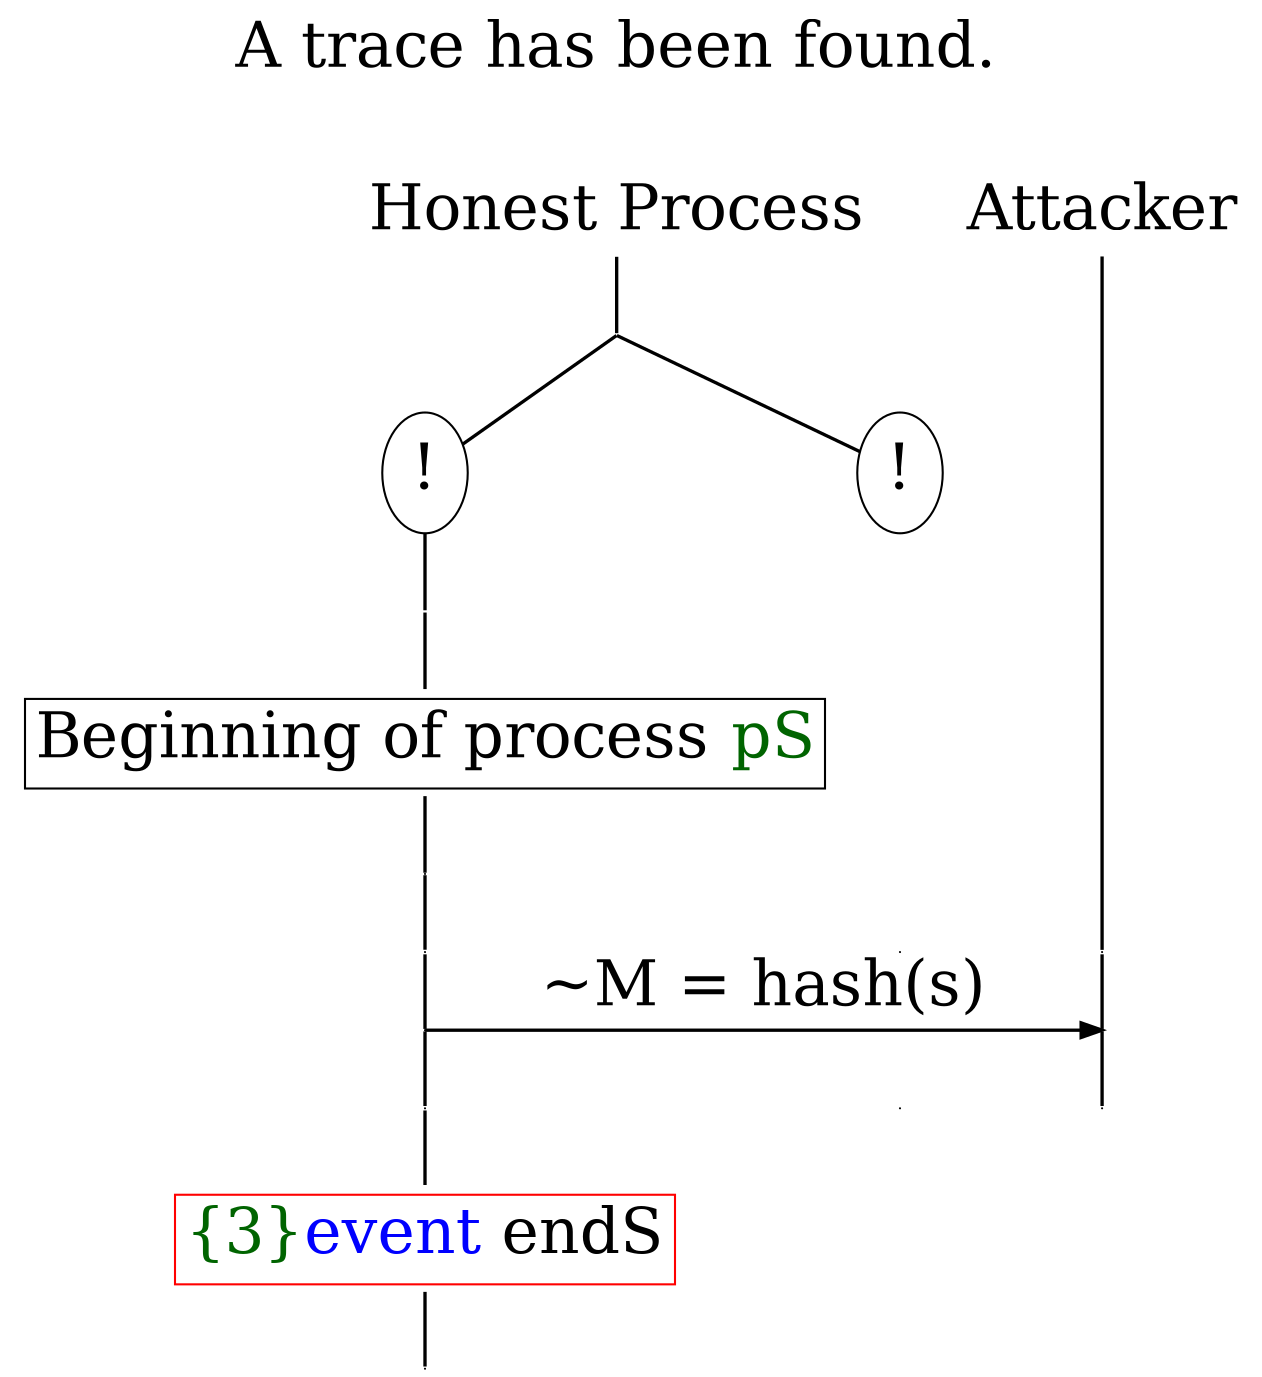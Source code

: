 digraph {
graph [ordering = out]
edge [arrowhead = none, penwidth = 1.6, fontsize = 30]
node [shape = point, width = 0, height = 0, fontsize = 30]
Trace [label = <A trace has been found.<br/>
>, shape = plaintext]
P0__0 [label = "Honest Process", shape = plaintext]
P__0 [label = "Attacker", shape = plaintext]
Trace -> P0__0 [label = "", style = invisible, weight = 100]{rank = same; P0__0 P__0}
P0__0 -> P0__1 [label = <>, weight = 100]
/*RPar */
P0__1 -> P0_1__1 [label = <>]
P0__1 -> P0_0__1 [label = <>]
P0__1 [label = "", fixedsize = false, width = 0, height = 0, shape = none]
{rank = same; P0_0__1 P0_1__1}
P0_0__1 [label = "!", shape = ellipse]
P0_1__1 [label = "!", shape = ellipse]
P0_1_0__1 [label = "", fixedsize = false, width = 0, height = 0, shape = none]
P0_1__1 -> P0_1_0__1 [label = <>, weight = 100]
P0_1_0__1 -> P0_1_0__2 [label = <>, weight = 100]
P0_1_0__2 [shape = plaintext, label = <<TABLE BORDER="0" CELLBORDER="1" CELLSPACING="0" CELLPADDING="4"> <TR><TD>Beginning of process <FONT COLOR="darkgreen">pS</FONT></TD></TR></TABLE>>]
P0_1_0__2 -> P0_1_0__3 [label = <>, weight = 100]
P0_1_0__3 -> P0_1_0__4 [label = <>, weight = 100]
P0_0__2 [label = "", style = invisible]
P0_0__1 -> P0_0__2 [label = <>, weight = 100, style = invisible]
P__0 -> P__1 [label = <>, weight = 100]
{rank = same; P__1 P0_0__2 P0_1_0__4}
P0_1_0__4 -> P0_1_0__5 [label = <>, weight = 100]
P__1 -> P__2 [label = <>, weight = 100]
{rank = same; P__2 P0_1_0__5}
P0_1_0__5 -> P__2 [label = <~M = hash(s)>, arrowhead = normal]
P0_1_0__5 -> P0_1_0__6 [label = <>, weight = 100]
P0_0__3 [label = "", style = invisible]
P0_0__2 -> P0_0__3 [label = <>, weight = 100, style = invisible]
P__2 -> P__3 [label = <>, weight = 100]
{rank = same; P__3 P0_0__3 P0_1_0__6}
P0_1_0__6 -> P0_1_0__7 [label = <>, weight = 100]
P0_1_0__7 [color = red, shape = plaintext, label = <<TABLE BORDER="0" CELLBORDER="1" CELLSPACING="0" CELLPADDING="4"> <TR><TD><FONT COLOR="darkgreen">{3}</FONT><FONT COLOR="blue">event</FONT> endS</TD></TR></TABLE>>]
P0_1_0__7 -> P0_1_0__8 [label = <>, weight = 100]
}